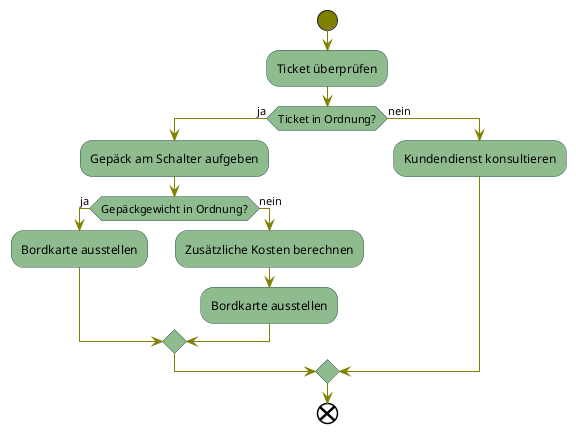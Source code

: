 @startuml aktivitätsdiagramm_flughafen
skinparam actorStyle awesome

skinparam activity {
  StartColor Olive
  BarColor SaddleBrown
  EndColor black
  BackgroundColor DarkSeaGreen
  BackgroundColor<< Begin >> Olive
  BorderColor DarkSlateGray
  ArrowColor Olive
}

|Fluggast|
start
:Ticket überprüfen;
if (Ticket in Ordnung?) then (ja)
  :Gepäck am Schalter aufgeben;
  
  if (Gepäckgewicht in Ordnung?) then (ja)
    :Bordkarte ausstellen;
  else (nein)
    :Zusätzliche Kosten berechnen;
    :Bordkarte ausstellen;
  endif
else (nein)
  :Kundendienst konsultieren;
endif
|Fluggast|
end
@enduml
